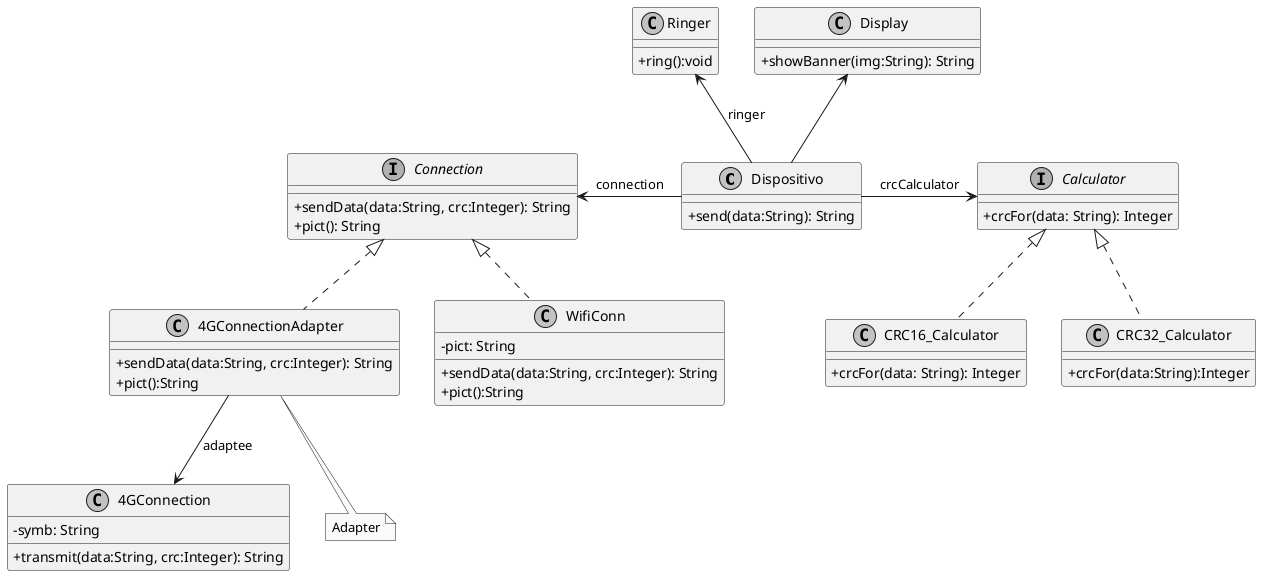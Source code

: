 @startuml ej3
skinparam Monochrome true
skinparam classAttributeIconSize 0 

class Dispositivo{
    +send(data:String): String
}

interface Calculator{
    +crcFor(data: String): Integer
}
class CRC16_Calculator{
 +crcFor(data: String): Integer
}
class CRC32_Calculator{
    +crcFor(data:String):Integer
}
Calculator <-left- Dispositivo : crcCalculator
Calculator <|.. CRC16_Calculator
Calculator <|.. CRC32_Calculator

class Ringer{
    +ring():void
}
Ringer <-down- Dispositivo : ringer

class Display{
    +showBanner(img:String): String
}
Display <-- Dispositivo

interface Connection{
    +sendData(data:String, crc:Integer): String
    +pict(): String
}
Connection <-right- Dispositivo : connection

class WifiConn{
    -pict: String
    +sendData(data:String, crc:Integer): String
    +pict():String
}
Connection <|.. WifiConn

class 4GConnection{
    -symb: String
    +transmit(data:String, crc:Integer): String
}
note "Adapter" as N2
class 4GConnectionAdapter{
    +sendData(data:String, crc:Integer): String
    +pict():String
}
N2 .up. 4GConnectionAdapter
Connection <|.. 4GConnectionAdapter
4GConnectionAdapter -d-> 4GConnection : adaptee

@enduml